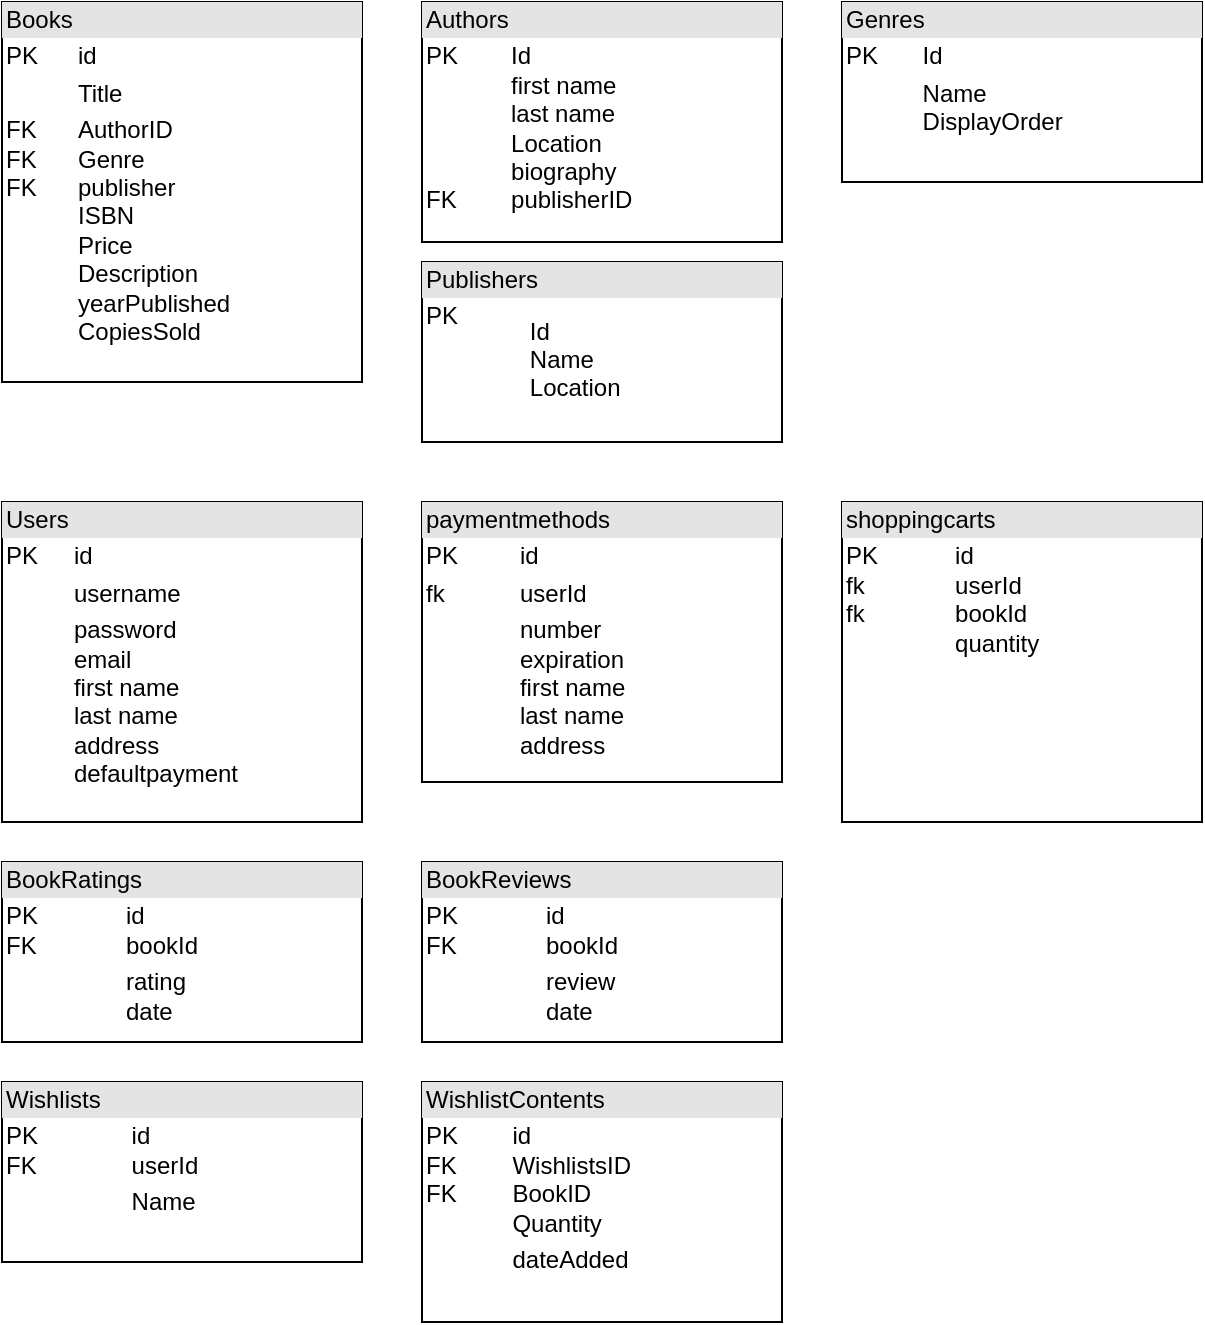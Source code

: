 <mxfile version="21.7.5" type="device">
  <diagram name="Page-1" id="FTUXRw5btgdvpzRdIau1">
    <mxGraphModel dx="743" dy="737" grid="1" gridSize="10" guides="1" tooltips="1" connect="1" arrows="1" fold="1" page="1" pageScale="1" pageWidth="850" pageHeight="1100" math="0" shadow="0">
      <root>
        <mxCell id="0" />
        <mxCell id="1" parent="0" />
        <mxCell id="ikWVpYbI9CX6Z142yk2W-1" value="&lt;div style=&quot;box-sizing:border-box;width:100%;background:#e4e4e4;padding:2px;&quot;&gt;Books&lt;/div&gt;&lt;table style=&quot;width:100%;font-size:1em;&quot; cellpadding=&quot;2&quot; cellspacing=&quot;0&quot;&gt;&lt;tbody&gt;&lt;tr&gt;&lt;td&gt;PK&lt;/td&gt;&lt;td&gt;id&lt;/td&gt;&lt;/tr&gt;&lt;tr&gt;&lt;td&gt;&lt;br&gt;&lt;/td&gt;&lt;td&gt;Title&lt;/td&gt;&lt;/tr&gt;&lt;tr&gt;&lt;td&gt;FK&lt;br&gt;FK&lt;br&gt;FK&lt;br&gt;&lt;br&gt;&lt;br&gt;&lt;br&gt;&lt;br&gt;&lt;br&gt;&lt;br&gt;&lt;/td&gt;&lt;td&gt;AuthorID&lt;br&gt;Genre&lt;br&gt;publisher&lt;br&gt;ISBN&lt;br&gt;Price&lt;br&gt;Description&lt;br&gt;yearPublished&lt;br&gt;CopiesSold&lt;br&gt;&lt;br&gt;&lt;/td&gt;&lt;/tr&gt;&lt;/tbody&gt;&lt;/table&gt;" style="verticalAlign=top;align=left;overflow=fill;html=1;whiteSpace=wrap;" parent="1" vertex="1">
          <mxGeometry x="140" y="110" width="180" height="190" as="geometry" />
        </mxCell>
        <mxCell id="ikWVpYbI9CX6Z142yk2W-2" value="&lt;div style=&quot;box-sizing:border-box;width:100%;background:#e4e4e4;padding:2px;&quot;&gt;Authors&lt;/div&gt;&lt;table style=&quot;width:100%;font-size:1em;&quot; cellpadding=&quot;2&quot; cellspacing=&quot;0&quot;&gt;&lt;tbody&gt;&lt;tr&gt;&lt;td&gt;PK&lt;br&gt;&lt;br&gt;&lt;br&gt;&lt;br&gt;&lt;br&gt;FK&lt;/td&gt;&lt;td&gt;Id&lt;br&gt;first name&lt;br&gt;last name&lt;br&gt;Location&lt;br&gt;biography&lt;br&gt;publisherID&lt;/td&gt;&lt;/tr&gt;&lt;tr&gt;&lt;td&gt;&lt;br&gt;&lt;/td&gt;&lt;td&gt;&lt;/td&gt;&lt;/tr&gt;&lt;/tbody&gt;&lt;/table&gt;" style="verticalAlign=top;align=left;overflow=fill;html=1;whiteSpace=wrap;" parent="1" vertex="1">
          <mxGeometry x="350" y="110" width="180" height="120" as="geometry" />
        </mxCell>
        <mxCell id="ikWVpYbI9CX6Z142yk2W-3" value="&lt;div style=&quot;box-sizing:border-box;width:100%;background:#e4e4e4;padding:2px;&quot;&gt;Genres&lt;/div&gt;&lt;table style=&quot;width:100%;font-size:1em;&quot; cellpadding=&quot;2&quot; cellspacing=&quot;0&quot;&gt;&lt;tbody&gt;&lt;tr&gt;&lt;td&gt;PK&lt;/td&gt;&lt;td&gt;Id&lt;/td&gt;&lt;/tr&gt;&lt;tr&gt;&lt;td&gt;&lt;br&gt;&lt;/td&gt;&lt;td&gt;Name&lt;br&gt;DisplayOrder&lt;/td&gt;&lt;/tr&gt;&lt;/tbody&gt;&lt;/table&gt;" style="verticalAlign=top;align=left;overflow=fill;html=1;whiteSpace=wrap;" parent="1" vertex="1">
          <mxGeometry x="560" y="110" width="180" height="90" as="geometry" />
        </mxCell>
        <mxCell id="ikWVpYbI9CX6Z142yk2W-5" value="&lt;div style=&quot;box-sizing:border-box;width:100%;background:#e4e4e4;padding:2px;&quot;&gt;Publishers&lt;/div&gt;&lt;table style=&quot;width:100%;font-size:1em;&quot; cellpadding=&quot;2&quot; cellspacing=&quot;0&quot;&gt;&lt;tbody&gt;&lt;tr&gt;&lt;td&gt;PK&lt;br&gt;&lt;br&gt;&lt;br&gt;&lt;br&gt;&lt;/td&gt;&lt;td&gt;Id&lt;br&gt;Name&lt;br&gt;Location&lt;/td&gt;&lt;/tr&gt;&lt;tr&gt;&lt;td&gt;&lt;br&gt;&lt;/td&gt;&lt;td&gt;&lt;/td&gt;&lt;/tr&gt;&lt;/tbody&gt;&lt;/table&gt;" style="verticalAlign=top;align=left;overflow=fill;html=1;whiteSpace=wrap;" parent="1" vertex="1">
          <mxGeometry x="350" y="240" width="180" height="90" as="geometry" />
        </mxCell>
        <mxCell id="ikWVpYbI9CX6Z142yk2W-7" value="&lt;div style=&quot;box-sizing:border-box;width:100%;background:#e4e4e4;padding:2px;&quot;&gt;Users&lt;/div&gt;&lt;table style=&quot;width:100%;font-size:1em;&quot; cellpadding=&quot;2&quot; cellspacing=&quot;0&quot;&gt;&lt;tbody&gt;&lt;tr&gt;&lt;td&gt;PK&lt;/td&gt;&lt;td&gt;id&lt;/td&gt;&lt;/tr&gt;&lt;tr&gt;&lt;td&gt;&lt;br&gt;&lt;/td&gt;&lt;td&gt;username&lt;/td&gt;&lt;/tr&gt;&lt;tr&gt;&lt;td&gt;&lt;br&gt;&lt;br&gt;&lt;br&gt;&lt;br&gt;&lt;br&gt;&lt;/td&gt;&lt;td&gt;password&lt;br&gt;email&lt;br&gt;first name&lt;br&gt;last name&lt;br&gt;address&lt;br&gt;defaultpayment&lt;br&gt;&lt;br&gt;&lt;br&gt;&lt;/td&gt;&lt;/tr&gt;&lt;/tbody&gt;&lt;/table&gt;" style="verticalAlign=top;align=left;overflow=fill;html=1;whiteSpace=wrap;" parent="1" vertex="1">
          <mxGeometry x="140" y="360" width="180" height="160" as="geometry" />
        </mxCell>
        <mxCell id="ikWVpYbI9CX6Z142yk2W-9" value="&lt;div style=&quot;box-sizing:border-box;width:100%;background:#e4e4e4;padding:2px;&quot;&gt;paymentmethods&lt;/div&gt;&lt;table style=&quot;width:100%;font-size:1em;&quot; cellpadding=&quot;2&quot; cellspacing=&quot;0&quot;&gt;&lt;tbody&gt;&lt;tr&gt;&lt;td&gt;PK&lt;/td&gt;&lt;td&gt;id&lt;/td&gt;&lt;/tr&gt;&lt;tr&gt;&lt;td&gt;fk&lt;/td&gt;&lt;td&gt;userId&lt;/td&gt;&lt;/tr&gt;&lt;tr&gt;&lt;td&gt;&lt;br&gt;&lt;br&gt;&lt;br&gt;&lt;br&gt;&lt;br&gt;&lt;/td&gt;&lt;td&gt;number&lt;br&gt;expiration&lt;br&gt;first name&lt;br&gt;last name&lt;br&gt;address&lt;br&gt;&lt;br&gt;&lt;/td&gt;&lt;/tr&gt;&lt;/tbody&gt;&lt;/table&gt;" style="verticalAlign=top;align=left;overflow=fill;html=1;whiteSpace=wrap;" parent="1" vertex="1">
          <mxGeometry x="350" y="360" width="180" height="140" as="geometry" />
        </mxCell>
        <mxCell id="ikWVpYbI9CX6Z142yk2W-10" value="&lt;div style=&quot;box-sizing:border-box;width:100%;background:#e4e4e4;padding:2px;&quot;&gt;shoppingcarts&lt;/div&gt;&lt;table style=&quot;width:100%;font-size:1em;&quot; cellpadding=&quot;2&quot; cellspacing=&quot;0&quot;&gt;&lt;tbody&gt;&lt;tr&gt;&lt;td&gt;PK&lt;br&gt;fk&lt;br&gt;fk&lt;br&gt;&lt;br&gt;&lt;/td&gt;&lt;td&gt;id&lt;br&gt;userId&lt;br&gt;bookId&lt;br&gt;quantity&lt;br&gt;&lt;/td&gt;&lt;/tr&gt;&lt;tr&gt;&lt;td&gt;&lt;br&gt;&lt;/td&gt;&lt;td&gt;&lt;/td&gt;&lt;/tr&gt;&lt;tr&gt;&lt;td&gt;&lt;/td&gt;&lt;td&gt;&lt;br&gt;&lt;br&gt;&lt;br&gt;&lt;/td&gt;&lt;/tr&gt;&lt;/tbody&gt;&lt;/table&gt;" style="verticalAlign=top;align=left;overflow=fill;html=1;whiteSpace=wrap;" parent="1" vertex="1">
          <mxGeometry x="560" y="360" width="180" height="160" as="geometry" />
        </mxCell>
        <mxCell id="ikWVpYbI9CX6Z142yk2W-11" value="&lt;div style=&quot;box-sizing:border-box;width:100%;background:#e4e4e4;padding:2px;&quot;&gt;BookRatings&lt;/div&gt;&lt;table style=&quot;width:100%;font-size:1em;&quot; cellpadding=&quot;2&quot; cellspacing=&quot;0&quot;&gt;&lt;tbody&gt;&lt;tr&gt;&lt;td&gt;PK&lt;br&gt;FK&lt;/td&gt;&lt;td&gt;id&lt;br&gt;bookId&lt;/td&gt;&lt;/tr&gt;&lt;tr&gt;&lt;td&gt;&lt;br&gt;&lt;/td&gt;&lt;td&gt;rating&lt;br&gt;date&lt;/td&gt;&lt;/tr&gt;&lt;tr&gt;&lt;td&gt;&lt;/td&gt;&lt;td&gt;&lt;br&gt;&lt;br&gt;&lt;br&gt;&lt;/td&gt;&lt;/tr&gt;&lt;/tbody&gt;&lt;/table&gt;" style="verticalAlign=top;align=left;overflow=fill;html=1;whiteSpace=wrap;" parent="1" vertex="1">
          <mxGeometry x="140" y="540" width="180" height="90" as="geometry" />
        </mxCell>
        <mxCell id="ikWVpYbI9CX6Z142yk2W-14" value="&lt;div style=&quot;box-sizing:border-box;width:100%;background:#e4e4e4;padding:2px;&quot;&gt;BookReviews&lt;/div&gt;&lt;table style=&quot;width:100%;font-size:1em;&quot; cellpadding=&quot;2&quot; cellspacing=&quot;0&quot;&gt;&lt;tbody&gt;&lt;tr&gt;&lt;td&gt;PK&lt;br&gt;FK&lt;/td&gt;&lt;td&gt;id&lt;br&gt;bookId&lt;br&gt;&lt;/td&gt;&lt;/tr&gt;&lt;tr&gt;&lt;td&gt;&lt;br&gt;&lt;br&gt;&lt;/td&gt;&lt;td&gt;review&lt;br&gt;date&lt;/td&gt;&lt;/tr&gt;&lt;tr&gt;&lt;td&gt;&lt;/td&gt;&lt;td&gt;&lt;br&gt;&lt;br&gt;&lt;br&gt;&lt;/td&gt;&lt;/tr&gt;&lt;/tbody&gt;&lt;/table&gt;" style="verticalAlign=top;align=left;overflow=fill;html=1;whiteSpace=wrap;" parent="1" vertex="1">
          <mxGeometry x="350" y="540" width="180" height="90" as="geometry" />
        </mxCell>
        <mxCell id="ikWVpYbI9CX6Z142yk2W-15" value="&lt;div style=&quot;box-sizing:border-box;width:100%;background:#e4e4e4;padding:2px;&quot;&gt;Wishlists&lt;/div&gt;&lt;table style=&quot;width:100%;font-size:1em;&quot; cellpadding=&quot;2&quot; cellspacing=&quot;0&quot;&gt;&lt;tbody&gt;&lt;tr&gt;&lt;td&gt;PK&lt;br&gt;FK&lt;/td&gt;&lt;td&gt;id&lt;br&gt;userId&lt;/td&gt;&lt;/tr&gt;&lt;tr&gt;&lt;td&gt;&lt;br&gt;&lt;/td&gt;&lt;td&gt;Name&lt;/td&gt;&lt;/tr&gt;&lt;tr&gt;&lt;td&gt;&lt;/td&gt;&lt;td&gt;&lt;br&gt;&lt;br&gt;&lt;br&gt;&lt;/td&gt;&lt;/tr&gt;&lt;/tbody&gt;&lt;/table&gt;" style="verticalAlign=top;align=left;overflow=fill;html=1;whiteSpace=wrap;" parent="1" vertex="1">
          <mxGeometry x="140" y="650" width="180" height="90" as="geometry" />
        </mxCell>
        <mxCell id="ikWVpYbI9CX6Z142yk2W-17" value="&lt;div style=&quot;box-sizing:border-box;width:100%;background:#e4e4e4;padding:2px;&quot;&gt;WishlistContents&lt;/div&gt;&lt;table style=&quot;width:100%;font-size:1em;&quot; cellpadding=&quot;2&quot; cellspacing=&quot;0&quot;&gt;&lt;tbody&gt;&lt;tr&gt;&lt;td&gt;PK&lt;br&gt;FK&lt;br&gt;FK&lt;br&gt;&lt;br&gt;&lt;/td&gt;&lt;td&gt;id&lt;br&gt;WishlistsID&lt;br&gt;BookID&lt;br&gt;Quantity&lt;/td&gt;&lt;/tr&gt;&lt;tr&gt;&lt;td&gt;&lt;br&gt;&lt;/td&gt;&lt;td&gt;dateAdded&lt;/td&gt;&lt;/tr&gt;&lt;tr&gt;&lt;td&gt;&lt;/td&gt;&lt;td&gt;&lt;br&gt;&lt;br&gt;&lt;br&gt;&lt;/td&gt;&lt;/tr&gt;&lt;/tbody&gt;&lt;/table&gt;" style="verticalAlign=top;align=left;overflow=fill;html=1;whiteSpace=wrap;" parent="1" vertex="1">
          <mxGeometry x="350" y="650" width="180" height="120" as="geometry" />
        </mxCell>
      </root>
    </mxGraphModel>
  </diagram>
</mxfile>
